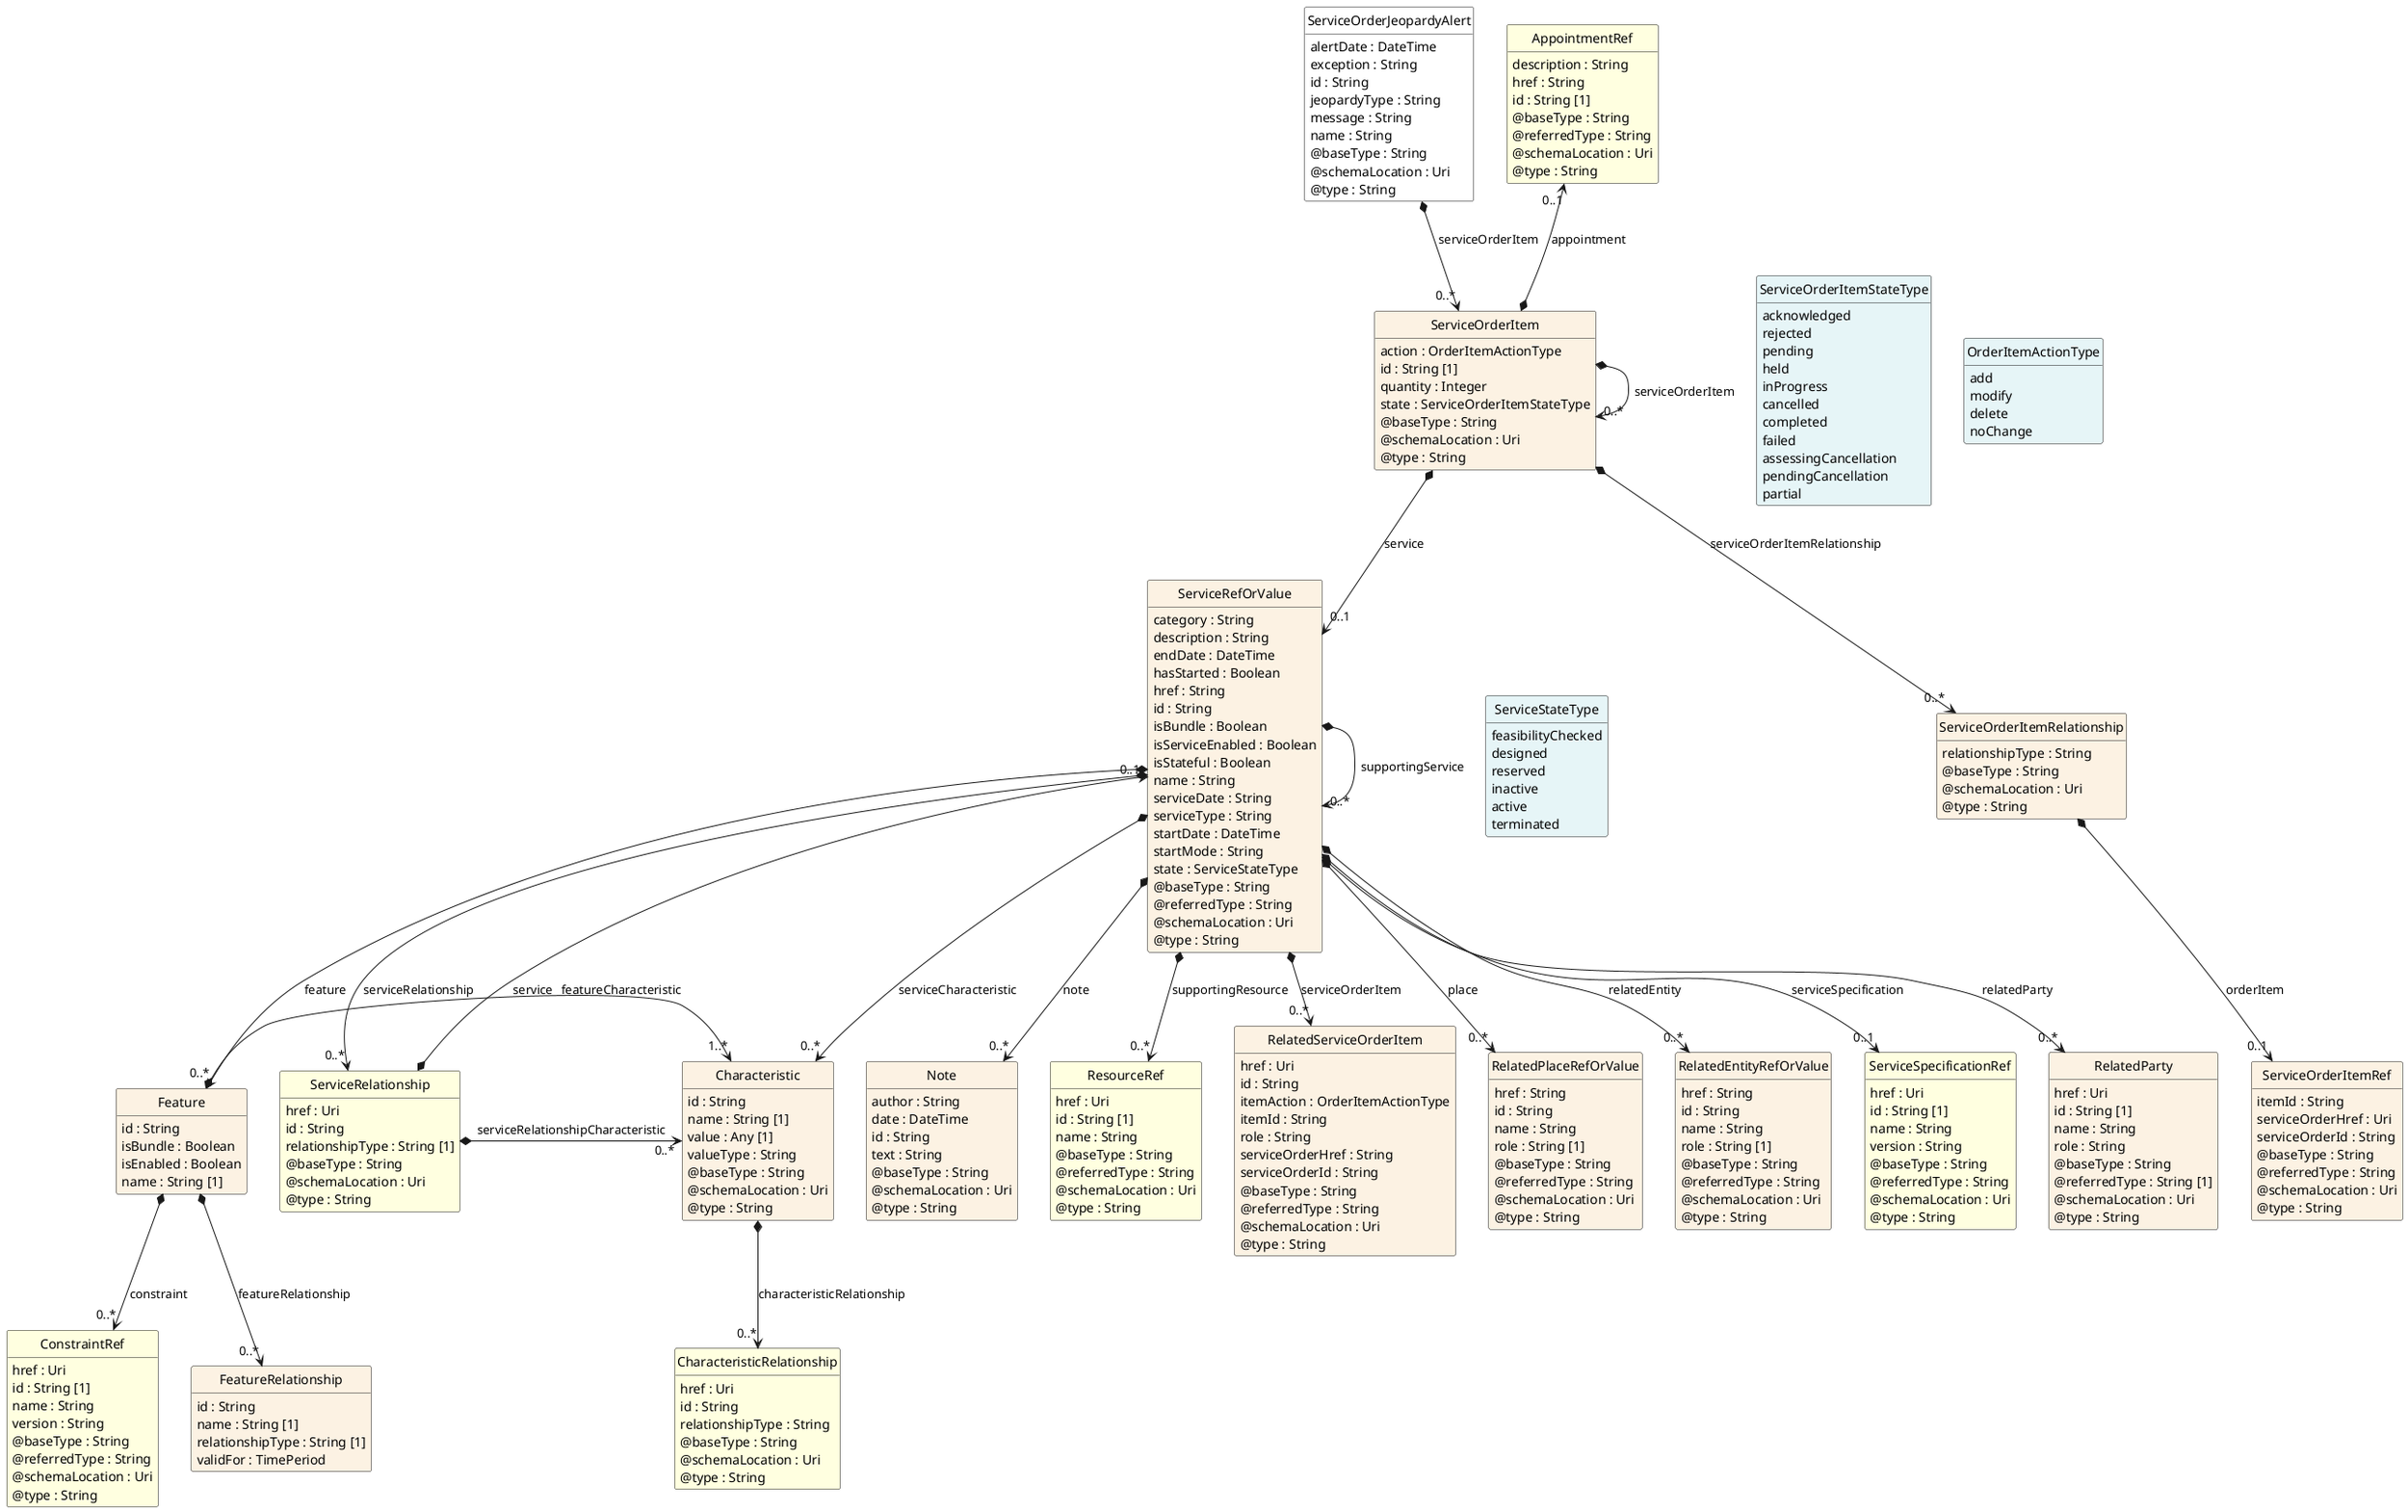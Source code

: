 @startuml
hide circle
hide methods
hide stereotype
show <<Enumeration>> stereotype
skinparam class {
   BackgroundColor<<Enumeration>> #E6F5F7
   BackgroundColor<<Ref>> #FFFFE0
   BackgroundColor<<Pivot>> #FFFFFFF
   BackgroundColor<<SimpleType>> #E2F0DA
   BackgroundColor #FCF2E3
}

class ServiceOrderJeopardyAlert <<Pivot>> {
    alertDate : DateTime
    exception : String
    id : String
    jeopardyType : String
    message : String
    name : String
    @baseType : String
    @schemaLocation : Uri
    @type : String
}

class ServiceOrderItem  {
    action : OrderItemActionType
    id : String [1]
    quantity : Integer
    state : ServiceOrderItemStateType
    @baseType : String
    @schemaLocation : Uri
    @type : String
}

class ServiceOrderItemRelationship  {
    relationshipType : String
    @baseType : String
    @schemaLocation : Uri
    @type : String
}

class ServiceOrderItemRef  {
    itemId : String
    serviceOrderHref : Uri
    serviceOrderId : String
    @baseType : String
    @referredType : String
    @schemaLocation : Uri
    @type : String
}

class ServiceRefOrValue  {
    category : String
    description : String
    endDate : DateTime
    hasStarted : Boolean
    href : String
    id : String
    isBundle : Boolean
    isServiceEnabled : Boolean
    isStateful : Boolean
    name : String
    serviceDate : String
    serviceType : String
    startDate : DateTime
    startMode : String
    state : ServiceStateType
    @baseType : String
    @referredType : String
    @schemaLocation : Uri
    @type : String
}

class Note  {
    author : String
    date : DateTime
    id : String
    text : String
    @baseType : String
    @schemaLocation : Uri
    @type : String
}

class ResourceRef  <<Ref>> {
    href : Uri
    id : String [1]
    name : String
    @baseType : String
    @referredType : String
    @schemaLocation : Uri
    @type : String
}

class RelatedServiceOrderItem  {
    href : Uri
    id : String
    itemAction : OrderItemActionType
    itemId : String
    role : String
    serviceOrderHref : String
    serviceOrderId : String
    @baseType : String
    @referredType : String
    @schemaLocation : Uri
    @type : String
}

class OrderItemActionType <<Enumeration>> {
    add
    modify
    delete
    noChange
}

class ServiceRelationship  <<Ref>> {
    href : Uri
    id : String
    relationshipType : String [1]
    @baseType : String
    @schemaLocation : Uri
    @type : String
}

class Characteristic  {
    id : String
    name : String [1]
    value : Any [1]
    valueType : String
    @baseType : String
    @schemaLocation : Uri
    @type : String
}

class CharacteristicRelationship  <<Ref>> {
    href : Uri
    id : String
    relationshipType : String
    @baseType : String
    @schemaLocation : Uri
    @type : String
}

class Feature  {
    id : String
    isBundle : Boolean
    isEnabled : Boolean
    name : String [1]
}

class ConstraintRef  <<Ref>> {
    href : Uri
    id : String [1]
    name : String
    version : String
    @baseType : String
    @referredType : String
    @schemaLocation : Uri
    @type : String
}

class FeatureRelationship  {
    id : String
    name : String [1]
    relationshipType : String [1]
    validFor : TimePeriod
}

class RelatedPlaceRefOrValue  {
    href : String
    id : String
    name : String
    role : String [1]
    @baseType : String
    @referredType : String
    @schemaLocation : Uri
    @type : String
}

class ServiceStateType <<Enumeration>> {
    feasibilityChecked
    designed
    reserved
    inactive
    active
    terminated
}

class RelatedEntityRefOrValue  {
    href : String
    id : String
    name : String
    role : String [1]
    @baseType : String
    @referredType : String
    @schemaLocation : Uri
    @type : String
}

class ServiceSpecificationRef  <<Ref>> {
    href : Uri
    id : String [1]
    name : String
    version : String
    @baseType : String
    @referredType : String
    @schemaLocation : Uri
    @type : String
}

class RelatedParty  {
    href : Uri
    id : String [1]
    name : String
    role : String
    @baseType : String
    @referredType : String [1]
    @schemaLocation : Uri
    @type : String
}

class AppointmentRef  <<Ref>> {
    description : String
    href : String
    id : String [1]
    @baseType : String
    @referredType : String
    @schemaLocation : Uri
    @type : String
}

class ServiceOrderItemStateType <<Enumeration>> {
    acknowledged
    rejected
    pending
    held
    inProgress
    cancelled
    completed
    failed
    assessingCancellation
    pendingCancellation
    partial
}

ServiceOrderJeopardyAlert *-->  "0..*" ServiceOrderItem : serviceOrderItem

ServiceOrderItem *-right-> "0..*" ServiceOrderItem : serviceOrderItem

ServiceOrderItem -right[hidden]-> ServiceOrderItemStateType

ServiceOrderItemStateType -right[hidden]-> OrderItemActionType

ServiceOrderItem *-->  "0..1" ServiceRefOrValue : service

ServiceRefOrValue *-right-> "0..*" ServiceRefOrValue : supportingService

ServiceRefOrValue -right[hidden]-> ServiceStateType

ServiceRefOrValue *-->  "0..*" Characteristic : serviceCharacteristic

ServiceRefOrValue *-->  "0..*" ServiceRelationship : serviceRelationship

ServiceRefOrValue *-->  "0..*" Feature : feature

ServiceRelationship *-right-> "0..*" Characteristic : serviceRelationshipCharacteristic

ServiceRefOrValue "0..1" <--* ServiceRelationship : service

Characteristic "1..*" <-left-* Feature : featureCharacteristic

ServiceRefOrValue *-->  "0..1" ServiceSpecificationRef : serviceSpecification

ServiceRefOrValue *-->  "0..*" Note : note

ServiceRefOrValue *-->  "0..*" RelatedServiceOrderItem : serviceOrderItem

ServiceRefOrValue *-->  "0..*" RelatedPlaceRefOrValue : place

ServiceRefOrValue *-->  "0..*" RelatedParty : relatedParty

ServiceRefOrValue *-->  "0..*" ResourceRef : supportingResource

ServiceRefOrValue *-->  "0..*" RelatedEntityRefOrValue : relatedEntity

AppointmentRef "0..1" <--* ServiceOrderItem : appointment

ServiceOrderItem *-->  "0..*" ServiceOrderItemRelationship : serviceOrderItemRelationship

Feature *-->  "0..*" FeatureRelationship : featureRelationship

Feature *-->  "0..*" ConstraintRef : constraint

ServiceOrderItemRelationship *-->  "0..1" ServiceOrderItemRef : orderItem

Characteristic *-->  "0..*" CharacteristicRelationship : characteristicRelationship

@enduml